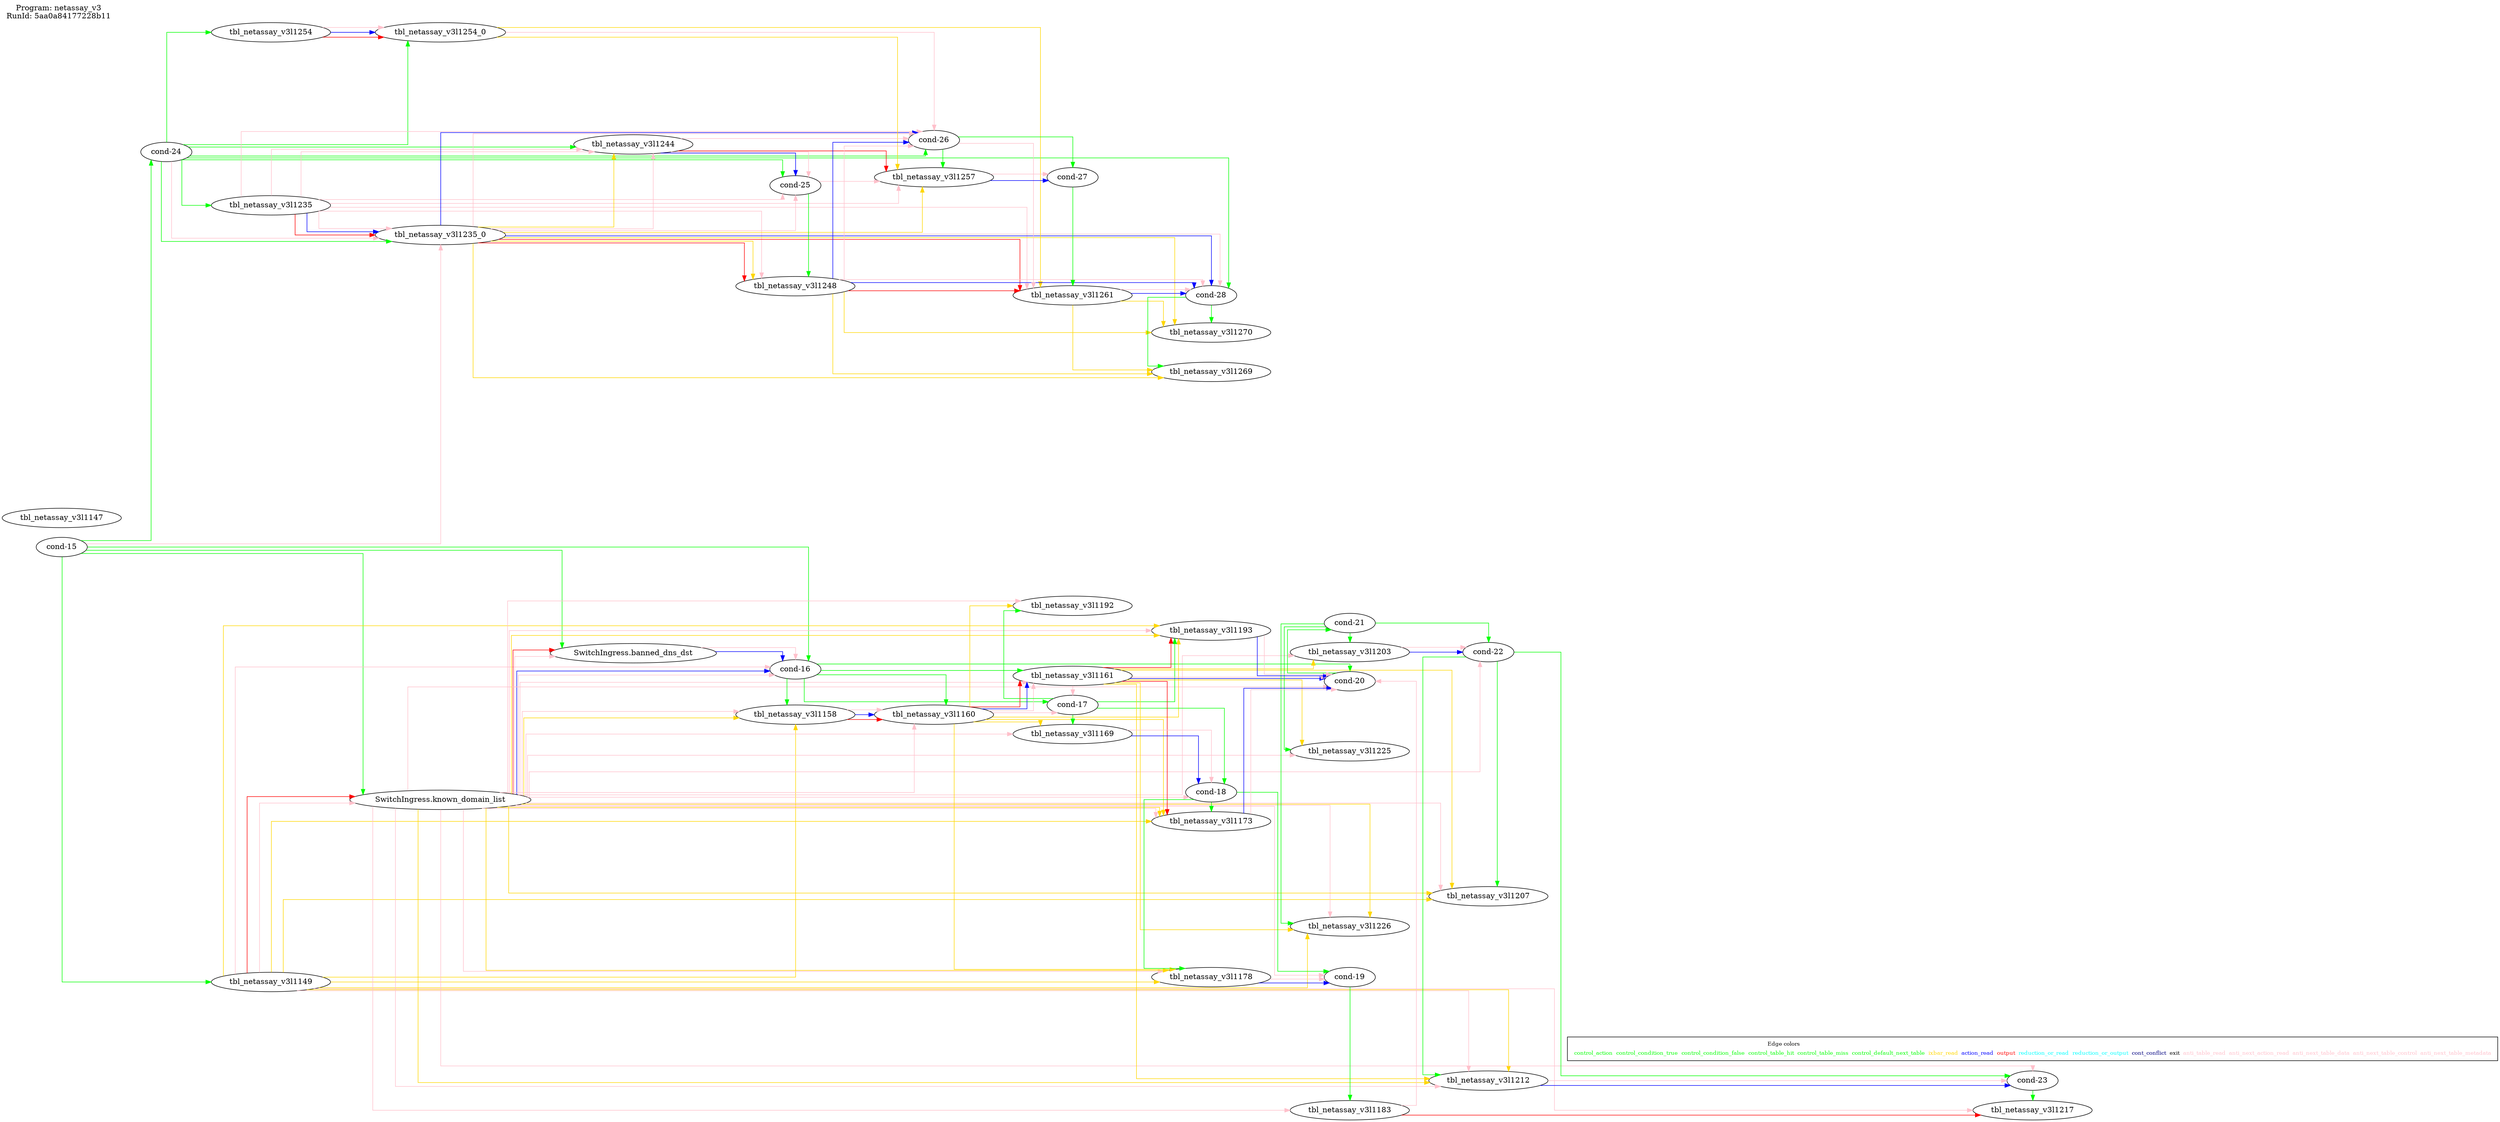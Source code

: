 digraph table_deps {
  splines=ortho; rankdir=LR;
  label="Program: netassay_v3
RunId: 5aa0a84177228b11
";
  labelloc=t; labeljust=l;
  { "cond-15"; "cond-24"; "tbl_netassay_v3l1147"; "tbl_netassay_v3l1149"; "tbl_netassay_v3l1235"; "tbl_netassay_v3l1254"; }
  { rank = same; "SwitchIngress.known_domain_list"; "tbl_netassay_v3l1235_0"; "tbl_netassay_v3l1254_0"; }
  { rank = same; "SwitchIngress.banned_dns_dst"; "tbl_netassay_v3l1244"; }
  { rank = same; "cond-16"; "cond-25"; "tbl_netassay_v3l1158"; "tbl_netassay_v3l1248"; }
  { rank = same; "cond-26"; "tbl_netassay_v3l1160"; "tbl_netassay_v3l1257"; }
  { rank = same; "cond-17"; "cond-27"; "tbl_netassay_v3l1161"; "tbl_netassay_v3l1169"; "tbl_netassay_v3l1192"; "tbl_netassay_v3l1261"; }
  { rank = same; "cond-19"; "cond-20"; "cond-21"; "tbl_netassay_v3l1183"; "tbl_netassay_v3l1203"; "tbl_netassay_v3l1225"; "tbl_netassay_v3l1226"; }
  { rank = same; "cond-18"; "cond-28"; "tbl_netassay_v3l1173"; "tbl_netassay_v3l1178"; "tbl_netassay_v3l1193"; "tbl_netassay_v3l1269"; "tbl_netassay_v3l1270"; }
  { rank = same; "cond-22"; "tbl_netassay_v3l1207"; "tbl_netassay_v3l1212"; }
  { rank = same; "cond-23"; "tbl_netassay_v3l1217"; }
   "cond-15" -> "tbl_netassay_v3l1149" [ label= "",color=green ];
   "cond-15" -> "SwitchIngress.known_domain_list" [ label= "",color=green ];
   "cond-15" -> "SwitchIngress.banned_dns_dst" [ label= "",color=green ];
   "cond-15" -> "cond-16" [ label= "",color=green ];
   "cond-16" -> "tbl_netassay_v3l1158" [ label= "",color=green ];
   "cond-16" -> "tbl_netassay_v3l1160" [ label= "",color=green ];
   "cond-16" -> "tbl_netassay_v3l1161" [ label= "",color=green ];
   "cond-16" -> "cond-17" [ label= "",color=green ];
   "cond-16" -> "cond-20" [ label= "",color=green ];
   "cond-17" -> "tbl_netassay_v3l1169" [ label= "",color=green ];
   "cond-17" -> "cond-18" [ label= "",color=green ];
   "cond-18" -> "tbl_netassay_v3l1173" [ label= "",color=green ];
   "cond-18" -> "tbl_netassay_v3l1178" [ label= "",color=green ];
   "cond-18" -> "cond-19" [ label= "",color=green ];
   "cond-19" -> "tbl_netassay_v3l1183" [ label= "",color=green ];
   "cond-17" -> "tbl_netassay_v3l1192" [ label= "",color=green ];
   "cond-17" -> "tbl_netassay_v3l1193" [ label= "",color=green ];
   "cond-20" -> "cond-21" [ label= "",color=green ];
   "cond-21" -> "tbl_netassay_v3l1203" [ label= "",color=green ];
   "cond-21" -> "cond-22" [ label= "",color=green ];
   "cond-22" -> "tbl_netassay_v3l1207" [ label= "",color=green ];
   "cond-22" -> "tbl_netassay_v3l1212" [ label= "",color=green ];
   "cond-22" -> "cond-23" [ label= "",color=green ];
   "cond-23" -> "tbl_netassay_v3l1217" [ label= "",color=green ];
   "cond-21" -> "tbl_netassay_v3l1225" [ label= "",color=green ];
   "cond-21" -> "tbl_netassay_v3l1226" [ label= "",color=green ];
   "cond-15" -> "cond-24" [ label= "",color=green ];
   "cond-24" -> "tbl_netassay_v3l1235" [ label= "",color=green ];
   "cond-24" -> "tbl_netassay_v3l1235_0" [ label= "",color=green ];
   "cond-24" -> "tbl_netassay_v3l1244" [ label= "",color=green ];
   "cond-24" -> "cond-25" [ label= "",color=green ];
   "cond-24" -> "tbl_netassay_v3l1254" [ label= "",color=green ];
   "cond-24" -> "tbl_netassay_v3l1254_0" [ label= "",color=green ];
   "cond-24" -> "cond-26" [ label= "",color=green ];
   "cond-24" -> "cond-28" [ label= "",color=green ];
   "cond-25" -> "tbl_netassay_v3l1248" [ label= "",color=green ];
   "cond-26" -> "tbl_netassay_v3l1257" [ label= "",color=green ];
   "cond-26" -> "cond-27" [ label= "",color=green ];
   "cond-27" -> "tbl_netassay_v3l1261" [ label= "",color=green ];
   "cond-28" -> "tbl_netassay_v3l1269" [ label= "",color=green ];
   "cond-28" -> "tbl_netassay_v3l1270" [ label= "",color=green ];
   "SwitchIngress.known_domain_list" -> "tbl_netassay_v3l1169" [ label= "",color=pink ];
   "SwitchIngress.known_domain_list" -> "tbl_netassay_v3l1173" [ label= "",color=pink ];
   "SwitchIngress.known_domain_list" -> "tbl_netassay_v3l1178" [ label= "",color=pink ];
   "SwitchIngress.known_domain_list" -> "tbl_netassay_v3l1192" [ label= "",color=pink ];
   "SwitchIngress.known_domain_list" -> "tbl_netassay_v3l1193" [ label= "",color=pink ];
   "SwitchIngress.known_domain_list" -> "tbl_netassay_v3l1158" [ label= "",color=pink ];
   "SwitchIngress.known_domain_list" -> "tbl_netassay_v3l1160" [ label= "",color=pink ];
   "SwitchIngress.known_domain_list" -> "tbl_netassay_v3l1203" [ label= "",color=pink ];
   "SwitchIngress.known_domain_list" -> "tbl_netassay_v3l1207" [ label= "",color=pink ];
   "SwitchIngress.known_domain_list" -> "tbl_netassay_v3l1212" [ label= "",color=pink ];
   "SwitchIngress.known_domain_list" -> "tbl_netassay_v3l1225" [ label= "",color=pink ];
   "SwitchIngress.known_domain_list" -> "tbl_netassay_v3l1226" [ label= "",color=pink ];
   "SwitchIngress.known_domain_list" -> "tbl_netassay_v3l1161" [ label= "",color=pink ];
   "SwitchIngress.known_domain_list" -> "cond-18" [ label= "",color=pink ];
   "SwitchIngress.known_domain_list" -> "cond-19" [ label= "",color=pink ];
   "SwitchIngress.known_domain_list" -> "cond-22" [ label= "",color=pink ];
   "SwitchIngress.known_domain_list" -> "cond-23" [ label= "",color=pink ];
   "SwitchIngress.known_domain_list" -> "cond-20" [ label= "",color=pink ];
   "SwitchIngress.known_domain_list" -> "tbl_netassay_v3l1183" [ label= "",color=pink ];
   "cond-24" -> "tbl_netassay_v3l1235_0" [ label= "",color=pink ];
   "cond-15" -> "tbl_netassay_v3l1235_0" [ label= "",color=pink ];
   "tbl_netassay_v3l1149" -> "tbl_netassay_v3l1217" [ label= "",color=pink ];
   "tbl_netassay_v3l1149" -> "tbl_netassay_v3l1212" [ label= "",color=pink ];
   "tbl_netassay_v3l1235" -> "tbl_netassay_v3l1248" [ label= "",color=pink ];
   "tbl_netassay_v3l1235" -> "tbl_netassay_v3l1261" [ label= "",color=pink ];
   "tbl_netassay_v3l1235" -> "tbl_netassay_v3l1244" [ label= "",color=pink ];
   "tbl_netassay_v3l1235" -> "tbl_netassay_v3l1257" [ label= "",color=pink ];
   "tbl_netassay_v3l1149" -> "SwitchIngress.known_domain_list" [ label= "",color=red ];
   "SwitchIngress.known_domain_list" -> "SwitchIngress.banned_dns_dst" [ label= "",color=red ];
   "SwitchIngress.banned_dns_dst" -> "cond-16" [ label= "",color=blue ];
   "SwitchIngress.known_domain_list" -> "cond-16" [ label= "",color=blue ];
   "SwitchIngress.known_domain_list" -> "tbl_netassay_v3l1158" [ label= "",color=gold ];
   "tbl_netassay_v3l1149" -> "tbl_netassay_v3l1158" [ label= "",color=gold ];
   "tbl_netassay_v3l1158" -> "tbl_netassay_v3l1160" [ label= "",color=red ];
   "tbl_netassay_v3l1158" -> "tbl_netassay_v3l1160" [ label= "",color=blue ];
   "tbl_netassay_v3l1160" -> "tbl_netassay_v3l1161" [ label= "",color=red ];
   "tbl_netassay_v3l1160" -> "tbl_netassay_v3l1161" [ label= "",color=blue ];
   "tbl_netassay_v3l1160" -> "tbl_netassay_v3l1169" [ label= "",color=gold ];
   "tbl_netassay_v3l1169" -> "cond-18" [ label= "",color=blue ];
   "tbl_netassay_v3l1161" -> "tbl_netassay_v3l1173" [ label= "",color=red ];
   "tbl_netassay_v3l1160" -> "tbl_netassay_v3l1173" [ label= "",color=gold ];
   "SwitchIngress.known_domain_list" -> "tbl_netassay_v3l1173" [ label= "",color=gold ];
   "tbl_netassay_v3l1149" -> "tbl_netassay_v3l1173" [ label= "",color=gold ];
   "SwitchIngress.known_domain_list" -> "tbl_netassay_v3l1178" [ label= "",color=gold ];
   "tbl_netassay_v3l1149" -> "tbl_netassay_v3l1178" [ label= "",color=gold ];
   "tbl_netassay_v3l1160" -> "tbl_netassay_v3l1178" [ label= "",color=gold ];
   "tbl_netassay_v3l1178" -> "cond-19" [ label= "",color=blue ];
   "tbl_netassay_v3l1160" -> "tbl_netassay_v3l1192" [ label= "",color=gold ];
   "tbl_netassay_v3l1161" -> "tbl_netassay_v3l1193" [ label= "",color=red ];
   "tbl_netassay_v3l1160" -> "tbl_netassay_v3l1193" [ label= "",color=gold ];
   "SwitchIngress.known_domain_list" -> "tbl_netassay_v3l1193" [ label= "",color=gold ];
   "tbl_netassay_v3l1149" -> "tbl_netassay_v3l1193" [ label= "",color=gold ];
   "tbl_netassay_v3l1173" -> "cond-20" [ label= "",color=blue ];
   "tbl_netassay_v3l1161" -> "cond-20" [ label= "",color=blue ];
   "tbl_netassay_v3l1193" -> "cond-20" [ label= "",color=blue ];
   "tbl_netassay_v3l1161" -> "tbl_netassay_v3l1203" [ label= "",color=gold ];
   "tbl_netassay_v3l1203" -> "cond-22" [ label= "",color=blue ];
   "tbl_netassay_v3l1161" -> "tbl_netassay_v3l1207" [ label= "",color=gold ];
   "SwitchIngress.known_domain_list" -> "tbl_netassay_v3l1207" [ label= "",color=gold ];
   "tbl_netassay_v3l1149" -> "tbl_netassay_v3l1207" [ label= "",color=gold ];
   "SwitchIngress.known_domain_list" -> "tbl_netassay_v3l1212" [ label= "",color=gold ];
   "tbl_netassay_v3l1149" -> "tbl_netassay_v3l1212" [ label= "",color=gold ];
   "tbl_netassay_v3l1161" -> "tbl_netassay_v3l1212" [ label= "",color=gold ];
   "tbl_netassay_v3l1212" -> "cond-23" [ label= "",color=blue ];
   "tbl_netassay_v3l1183" -> "tbl_netassay_v3l1217" [ label= "",color=red ];
   "tbl_netassay_v3l1161" -> "tbl_netassay_v3l1225" [ label= "",color=gold ];
   "tbl_netassay_v3l1161" -> "tbl_netassay_v3l1226" [ label= "",color=gold ];
   "SwitchIngress.known_domain_list" -> "tbl_netassay_v3l1226" [ label= "",color=gold ];
   "tbl_netassay_v3l1149" -> "tbl_netassay_v3l1226" [ label= "",color=gold ];
   "tbl_netassay_v3l1235" -> "tbl_netassay_v3l1235_0" [ label= "",color=red ];
   "tbl_netassay_v3l1235" -> "tbl_netassay_v3l1235_0" [ label= "",color=blue ];
   "tbl_netassay_v3l1235_0" -> "tbl_netassay_v3l1244" [ label= "",color=gold ];
   "tbl_netassay_v3l1244" -> "cond-25" [ label= "",color=blue ];
   "tbl_netassay_v3l1235_0" -> "tbl_netassay_v3l1248" [ label= "",color=red ];
   "tbl_netassay_v3l1235_0" -> "tbl_netassay_v3l1248" [ label= "",color=gold ];
   "tbl_netassay_v3l1254" -> "tbl_netassay_v3l1254_0" [ label= "",color=red ];
   "tbl_netassay_v3l1254" -> "tbl_netassay_v3l1254_0" [ label= "",color=blue ];
   "tbl_netassay_v3l1248" -> "cond-26" [ label= "",color=blue ];
   "tbl_netassay_v3l1235_0" -> "cond-26" [ label= "",color=blue ];
   "cond-25" -> "tbl_netassay_v3l1257" [ label= "",color=pink ];
   "tbl_netassay_v3l1244" -> "tbl_netassay_v3l1257" [ label= "",color=red ];
   "tbl_netassay_v3l1235_0" -> "tbl_netassay_v3l1257" [ label= "",color=gold ];
   "tbl_netassay_v3l1254_0" -> "tbl_netassay_v3l1257" [ label= "",color=gold ];
   "tbl_netassay_v3l1257" -> "cond-27" [ label= "",color=blue ];
   "tbl_netassay_v3l1248" -> "tbl_netassay_v3l1261" [ label= "",color=red ];
   "tbl_netassay_v3l1235_0" -> "tbl_netassay_v3l1261" [ label= "",color=red ];
   "cond-26" -> "tbl_netassay_v3l1261" [ label= "",color=pink ];
   "tbl_netassay_v3l1254_0" -> "tbl_netassay_v3l1261" [ label= "",color=gold ];
   "tbl_netassay_v3l1261" -> "cond-28" [ label= "",color=blue ];
   "tbl_netassay_v3l1248" -> "cond-28" [ label= "",color=blue ];
   "tbl_netassay_v3l1235_0" -> "cond-28" [ label= "",color=blue ];
   "tbl_netassay_v3l1261" -> "tbl_netassay_v3l1269" [ label= "",color=gold ];
   "tbl_netassay_v3l1248" -> "tbl_netassay_v3l1269" [ label= "",color=gold ];
   "tbl_netassay_v3l1235_0" -> "tbl_netassay_v3l1269" [ label= "",color=gold ];
   "tbl_netassay_v3l1261" -> "tbl_netassay_v3l1270" [ label= "",color=gold ];
   "tbl_netassay_v3l1248" -> "tbl_netassay_v3l1270" [ label= "",color=gold ];
   "tbl_netassay_v3l1235_0" -> "tbl_netassay_v3l1270" [ label= "",color=gold ];
   "tbl_netassay_v3l1244" -> "cond-25" [ label= "",color=pink ];
   "tbl_netassay_v3l1244" -> "cond-26" [ label= "",color=pink ];
   "tbl_netassay_v3l1235_0" -> "cond-25" [ label= "",color=pink ];
   "tbl_netassay_v3l1235_0" -> "tbl_netassay_v3l1244" [ label= "",color=pink ];
   "tbl_netassay_v3l1235_0" -> "cond-28" [ label= "",color=pink ];
   "tbl_netassay_v3l1235_0" -> "cond-26" [ label= "",color=pink ];
   "tbl_netassay_v3l1235" -> "cond-25" [ label= "",color=pink ];
   "tbl_netassay_v3l1235" -> "tbl_netassay_v3l1244" [ label= "",color=pink ];
   "tbl_netassay_v3l1235" -> "tbl_netassay_v3l1235_0" [ label= "",color=pink ];
   "tbl_netassay_v3l1235" -> "cond-26" [ label= "",color=pink ];
   "tbl_netassay_v3l1254_0" -> "cond-26" [ label= "",color=pink ];
   "tbl_netassay_v3l1254" -> "tbl_netassay_v3l1254_0" [ label= "",color=pink ];
   "tbl_netassay_v3l1248" -> "cond-28" [ label= "",color=pink ];
   "tbl_netassay_v3l1248" -> "cond-26" [ label= "",color=pink ];
   "tbl_netassay_v3l1261" -> "cond-28" [ label= "",color=pink ];
   "tbl_netassay_v3l1257" -> "cond-27" [ label= "",color=pink ];
   "tbl_netassay_v3l1212" -> "cond-23" [ label= "",color=pink ];
   "tbl_netassay_v3l1183" -> "cond-20" [ label= "",color=pink ];
   "tbl_netassay_v3l1193" -> "cond-20" [ label= "",color=pink ];
   "tbl_netassay_v3l1203" -> "cond-22" [ label= "",color=pink ];
   "tbl_netassay_v3l1178" -> "cond-19" [ label= "",color=pink ];
   "tbl_netassay_v3l1173" -> "cond-20" [ label= "",color=pink ];
   "tbl_netassay_v3l1158" -> "tbl_netassay_v3l1160" [ label= "",color=pink ];
   "tbl_netassay_v3l1160" -> "cond-17" [ label= "",color=pink ];
   "tbl_netassay_v3l1160" -> "tbl_netassay_v3l1161" [ label= "",color=pink ];
   "tbl_netassay_v3l1161" -> "cond-17" [ label= "",color=pink ];
   "tbl_netassay_v3l1161" -> "cond-20" [ label= "",color=pink ];
   "tbl_netassay_v3l1169" -> "cond-18" [ label= "",color=pink ];
   "SwitchIngress.banned_dns_dst" -> "cond-16" [ label= "",color=pink ];
   "SwitchIngress.known_domain_list" -> "cond-16" [ label= "",color=pink ];
   "SwitchIngress.known_domain_list" -> "SwitchIngress.banned_dns_dst" [ label= "",color=pink ];
   "tbl_netassay_v3l1149" -> "cond-16" [ label= "",color=pink ];
   "tbl_netassay_v3l1149" -> "SwitchIngress.known_domain_list" [ label= "",color=pink ];
  { rank=max;
    subgraph cluster_legend { node [ shape=record; fontsize=10];
      empty [label=<<table border="0" cellborder="0"><tr><td colspan="8">Edge colors</td></tr><tr><td><font color="green">control_action</font></td><td><font color="green">control_condition_true</font></td><td><font color="green">control_condition_false</font></td><td><font color="green">control_table_hit</font></td><td><font color="green">control_table_miss</font></td><td><font color="green">control_default_next_table</font></td><td><font color="gold">ixbar_read</font></td><td><font color="blue">action_read</font></td><td><font color="red">output</font></td><td><font color="cyan">reduction_or_read</font></td><td><font color="cyan">reduction_or_output</font></td><td><font color="navy">cont_conflict</font></td><td><font color="black">exit</font></td><td><font color="pink">anti_table_read</font></td><td><font color="pink">anti_next_action_read</font></td><td><font color="pink">anti_next_table_data</font></td><td><font color="pink">anti_next_table_control</font></td><td><font color="pink">anti_next_table_metadata</font></td></tr></table>>;]
    }
  }
}
